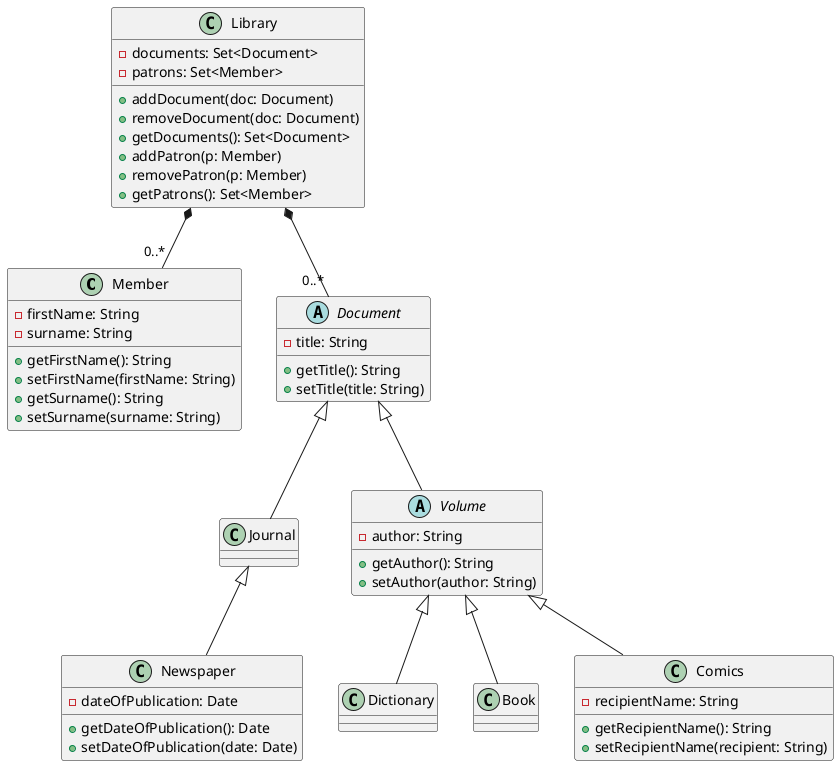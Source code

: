 @startuml

' Define the Member class
class Member {
  - firstName: String
  - surname: String
  + getFirstName(): String
  + setFirstName(firstName: String)
  + getSurname(): String
  + setSurname(surname: String)
}

' Define the Library class that aggregates Documents and Members
class Library {
  - documents: Set<Document>
  - patrons: Set<Member>
  + addDocument(doc: Document)
  + removeDocument(doc: Document)
  + getDocuments(): Set<Document>
  + addPatron(p: Member)
  + removePatron(p: Member)
  + getPatrons(): Set<Member>
}

' Abstract Document class
abstract class Document {
  - title: String
  + getTitle(): String
  + setTitle(title: String)
}

' Journal is a kind of Document
class Journal {
}
Document <|-- Journal

' Newspaper is a specialized Journal with a publication date
class Newspaper {
  - dateOfPublication: Date
  + getDateOfPublication(): Date
  + setDateOfPublication(date: Date)
}
Journal <|-- Newspaper

' Volume is an abstract subclass of Document with an author
abstract class Volume {
  - author: String
  + getAuthor(): String
  + setAuthor(author: String)
}
Document <|-- Volume

' Dictionary, Book and Comics are kinds of Volume
class Dictionary {
}
Volume <|-- Dictionary

class Book {
}
Volume <|-- Book

class Comics {
  - recipientName: String
  + getRecipientName(): String
  + setRecipientName(recipient: String)
}
Volume <|-- Comics

' Relationships: Library aggregates Documents and Members (patrons)
Library *-- "0..*" Document
Library *-- "0..*" Member

@enduml